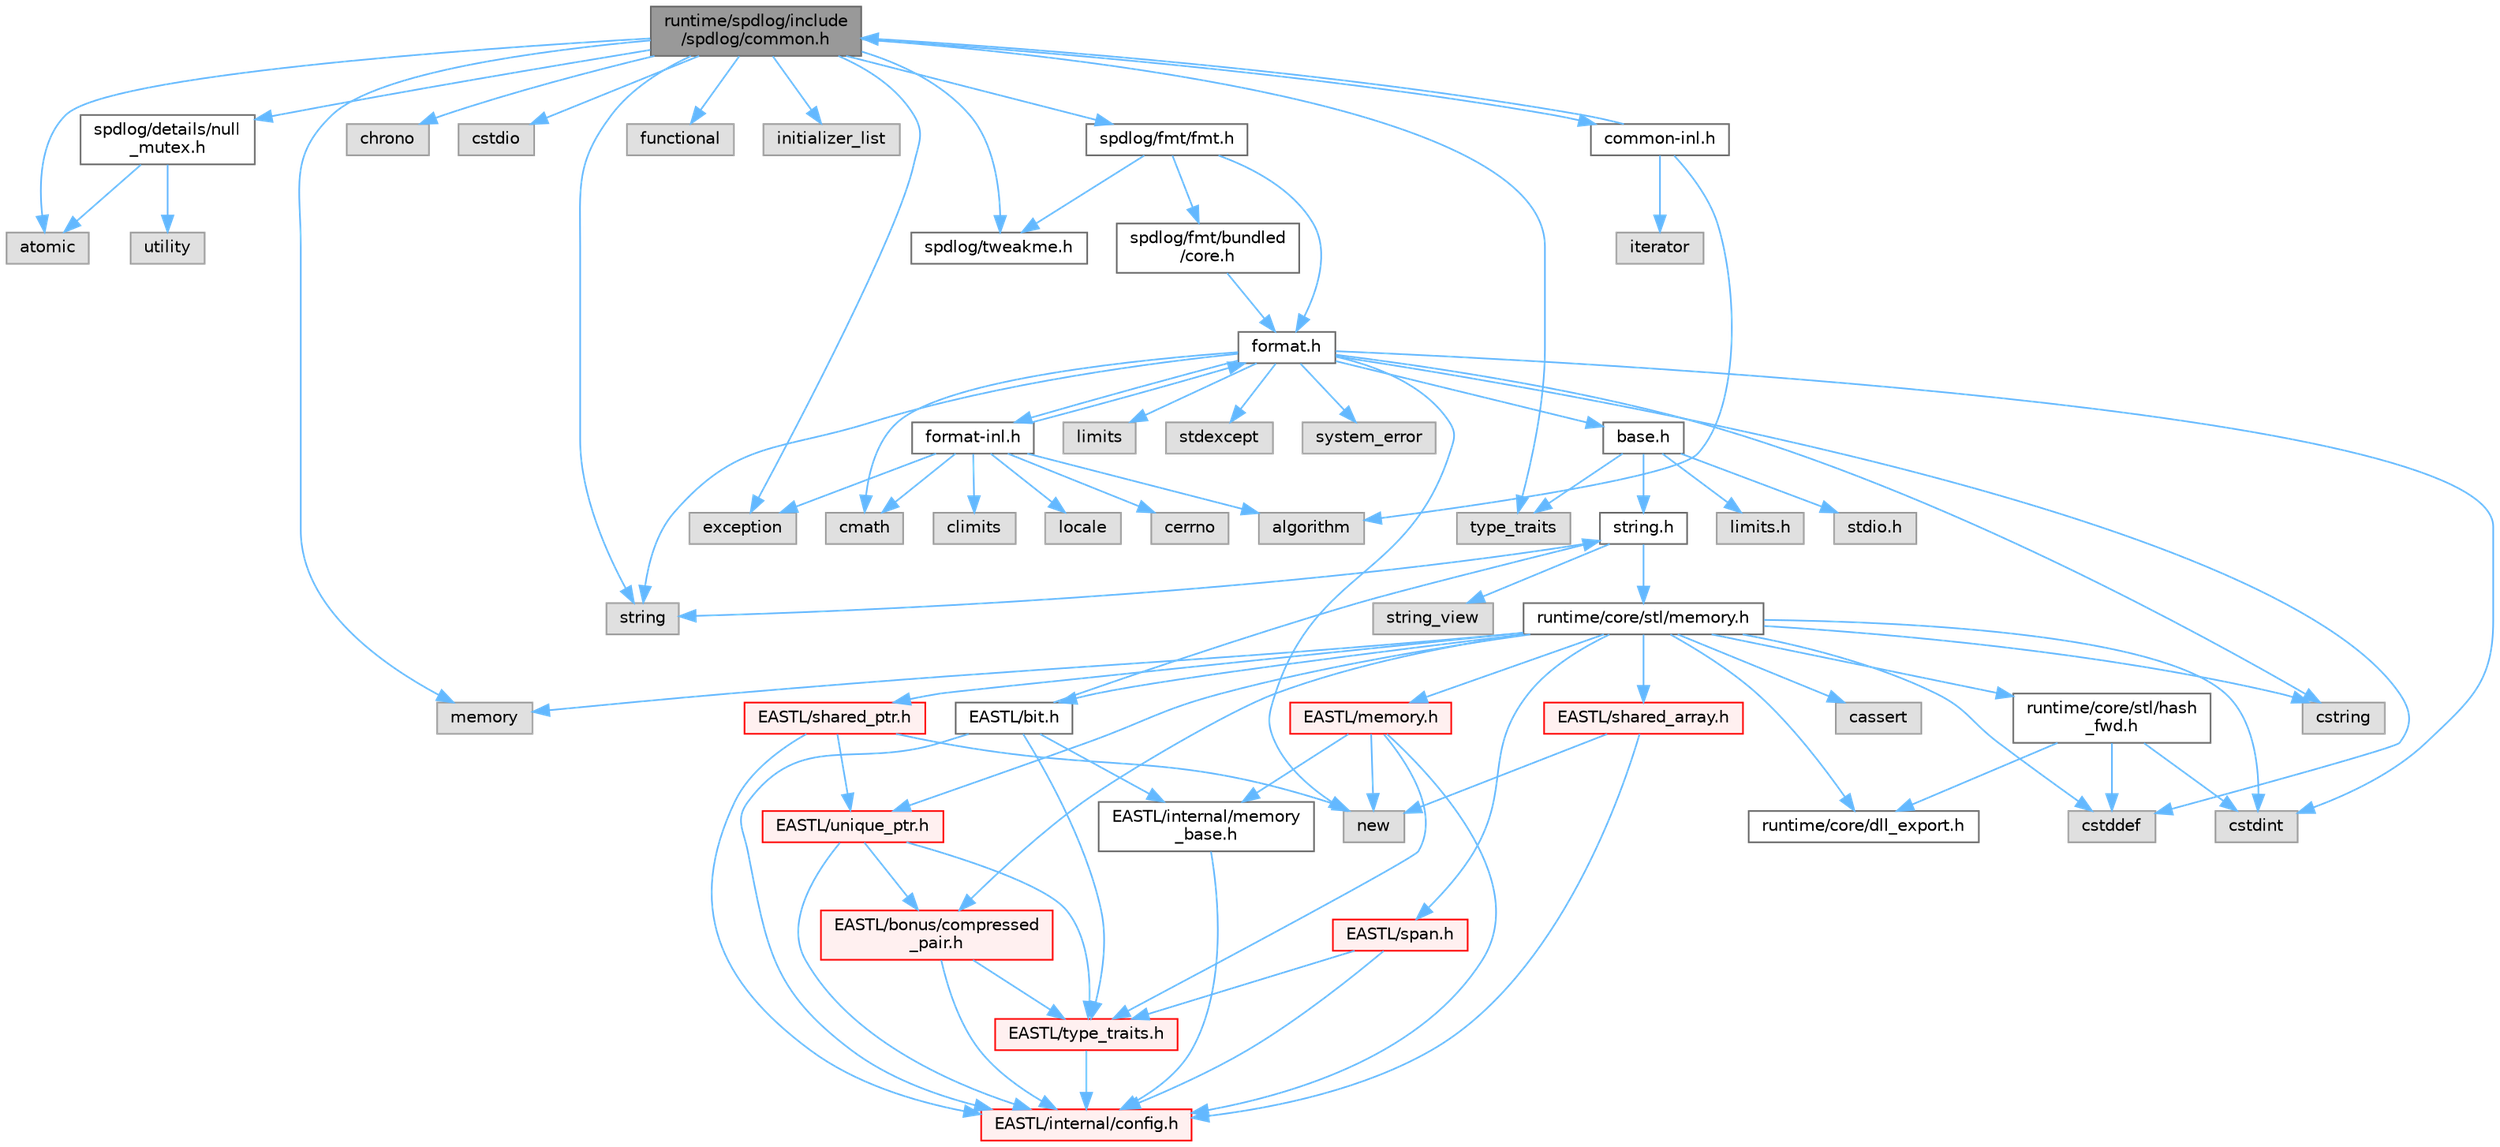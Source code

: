 digraph "runtime/spdlog/include/spdlog/common.h"
{
 // LATEX_PDF_SIZE
  bgcolor="transparent";
  edge [fontname=Helvetica,fontsize=10,labelfontname=Helvetica,labelfontsize=10];
  node [fontname=Helvetica,fontsize=10,shape=box,height=0.2,width=0.4];
  Node1 [id="Node000001",label="runtime/spdlog/include\l/spdlog/common.h",height=0.2,width=0.4,color="gray40", fillcolor="grey60", style="filled", fontcolor="black",tooltip=" "];
  Node1 -> Node2 [id="edge1_Node000001_Node000002",color="steelblue1",style="solid",tooltip=" "];
  Node2 [id="Node000002",label="spdlog/details/null\l_mutex.h",height=0.2,width=0.4,color="grey40", fillcolor="white", style="filled",URL="$runtime_2spdlog_2include_2spdlog_2details_2null__mutex_8h.html",tooltip=" "];
  Node2 -> Node3 [id="edge2_Node000002_Node000003",color="steelblue1",style="solid",tooltip=" "];
  Node3 [id="Node000003",label="atomic",height=0.2,width=0.4,color="grey60", fillcolor="#E0E0E0", style="filled",tooltip=" "];
  Node2 -> Node4 [id="edge3_Node000002_Node000004",color="steelblue1",style="solid",tooltip=" "];
  Node4 [id="Node000004",label="utility",height=0.2,width=0.4,color="grey60", fillcolor="#E0E0E0", style="filled",tooltip=" "];
  Node1 -> Node5 [id="edge4_Node000001_Node000005",color="steelblue1",style="solid",tooltip=" "];
  Node5 [id="Node000005",label="spdlog/tweakme.h",height=0.2,width=0.4,color="grey40", fillcolor="white", style="filled",URL="$tweakme_8h.html",tooltip=" "];
  Node1 -> Node3 [id="edge5_Node000001_Node000003",color="steelblue1",style="solid",tooltip=" "];
  Node1 -> Node6 [id="edge6_Node000001_Node000006",color="steelblue1",style="solid",tooltip=" "];
  Node6 [id="Node000006",label="chrono",height=0.2,width=0.4,color="grey60", fillcolor="#E0E0E0", style="filled",tooltip=" "];
  Node1 -> Node7 [id="edge7_Node000001_Node000007",color="steelblue1",style="solid",tooltip=" "];
  Node7 [id="Node000007",label="cstdio",height=0.2,width=0.4,color="grey60", fillcolor="#E0E0E0", style="filled",tooltip=" "];
  Node1 -> Node8 [id="edge8_Node000001_Node000008",color="steelblue1",style="solid",tooltip=" "];
  Node8 [id="Node000008",label="exception",height=0.2,width=0.4,color="grey60", fillcolor="#E0E0E0", style="filled",tooltip=" "];
  Node1 -> Node9 [id="edge9_Node000001_Node000009",color="steelblue1",style="solid",tooltip=" "];
  Node9 [id="Node000009",label="functional",height=0.2,width=0.4,color="grey60", fillcolor="#E0E0E0", style="filled",tooltip=" "];
  Node1 -> Node10 [id="edge10_Node000001_Node000010",color="steelblue1",style="solid",tooltip=" "];
  Node10 [id="Node000010",label="initializer_list",height=0.2,width=0.4,color="grey60", fillcolor="#E0E0E0", style="filled",tooltip=" "];
  Node1 -> Node11 [id="edge11_Node000001_Node000011",color="steelblue1",style="solid",tooltip=" "];
  Node11 [id="Node000011",label="memory",height=0.2,width=0.4,color="grey60", fillcolor="#E0E0E0", style="filled",tooltip=" "];
  Node1 -> Node12 [id="edge12_Node000001_Node000012",color="steelblue1",style="solid",tooltip=" "];
  Node12 [id="Node000012",label="string",height=0.2,width=0.4,color="grey60", fillcolor="#E0E0E0", style="filled",tooltip=" "];
  Node1 -> Node13 [id="edge13_Node000001_Node000013",color="steelblue1",style="solid",tooltip=" "];
  Node13 [id="Node000013",label="type_traits",height=0.2,width=0.4,color="grey60", fillcolor="#E0E0E0", style="filled",tooltip=" "];
  Node1 -> Node14 [id="edge14_Node000001_Node000014",color="steelblue1",style="solid",tooltip=" "];
  Node14 [id="Node000014",label="spdlog/fmt/fmt.h",height=0.2,width=0.4,color="grey40", fillcolor="white", style="filled",URL="$fmt_8h.html",tooltip=" "];
  Node14 -> Node5 [id="edge15_Node000014_Node000005",color="steelblue1",style="solid",tooltip=" "];
  Node14 -> Node15 [id="edge16_Node000014_Node000015",color="steelblue1",style="solid",tooltip=" "];
  Node15 [id="Node000015",label="spdlog/fmt/bundled\l/core.h",height=0.2,width=0.4,color="grey40", fillcolor="white", style="filled",URL="$core_8h.html",tooltip=" "];
  Node15 -> Node16 [id="edge17_Node000015_Node000016",color="steelblue1",style="solid",tooltip=" "];
  Node16 [id="Node000016",label="format.h",height=0.2,width=0.4,color="grey40", fillcolor="white", style="filled",URL="$spdlog_2include_2spdlog_2fmt_2bundled_2format_8h.html",tooltip=" "];
  Node16 -> Node17 [id="edge18_Node000016_Node000017",color="steelblue1",style="solid",tooltip=" "];
  Node17 [id="Node000017",label="base.h",height=0.2,width=0.4,color="grey40", fillcolor="white", style="filled",URL="$runtime_2spdlog_2include_2spdlog_2fmt_2bundled_2base_8h.html",tooltip=" "];
  Node17 -> Node18 [id="edge19_Node000017_Node000018",color="steelblue1",style="solid",tooltip=" "];
  Node18 [id="Node000018",label="limits.h",height=0.2,width=0.4,color="grey60", fillcolor="#E0E0E0", style="filled",tooltip=" "];
  Node17 -> Node19 [id="edge20_Node000017_Node000019",color="steelblue1",style="solid",tooltip=" "];
  Node19 [id="Node000019",label="stdio.h",height=0.2,width=0.4,color="grey60", fillcolor="#E0E0E0", style="filled",tooltip=" "];
  Node17 -> Node20 [id="edge21_Node000017_Node000020",color="steelblue1",style="solid",tooltip=" "];
  Node20 [id="Node000020",label="string.h",height=0.2,width=0.4,color="grey40", fillcolor="white", style="filled",URL="$string_8h.html",tooltip=" "];
  Node20 -> Node12 [id="edge22_Node000020_Node000012",color="steelblue1",style="solid",tooltip=" "];
  Node20 -> Node21 [id="edge23_Node000020_Node000021",color="steelblue1",style="solid",tooltip=" "];
  Node21 [id="Node000021",label="string_view",height=0.2,width=0.4,color="grey60", fillcolor="#E0E0E0", style="filled",tooltip=" "];
  Node20 -> Node22 [id="edge24_Node000020_Node000022",color="steelblue1",style="solid",tooltip=" "];
  Node22 [id="Node000022",label="runtime/core/stl/memory.h",height=0.2,width=0.4,color="grey40", fillcolor="white", style="filled",URL="$runtime_2core_2stl_2memory_8h.html",tooltip=" "];
  Node22 -> Node23 [id="edge25_Node000022_Node000023",color="steelblue1",style="solid",tooltip=" "];
  Node23 [id="Node000023",label="cstddef",height=0.2,width=0.4,color="grey60", fillcolor="#E0E0E0", style="filled",tooltip=" "];
  Node22 -> Node24 [id="edge26_Node000022_Node000024",color="steelblue1",style="solid",tooltip=" "];
  Node24 [id="Node000024",label="cstdint",height=0.2,width=0.4,color="grey60", fillcolor="#E0E0E0", style="filled",tooltip=" "];
  Node22 -> Node25 [id="edge27_Node000022_Node000025",color="steelblue1",style="solid",tooltip=" "];
  Node25 [id="Node000025",label="cassert",height=0.2,width=0.4,color="grey60", fillcolor="#E0E0E0", style="filled",tooltip=" "];
  Node22 -> Node11 [id="edge28_Node000022_Node000011",color="steelblue1",style="solid",tooltip=" "];
  Node22 -> Node26 [id="edge29_Node000022_Node000026",color="steelblue1",style="solid",tooltip=" "];
  Node26 [id="Node000026",label="cstring",height=0.2,width=0.4,color="grey60", fillcolor="#E0E0E0", style="filled",tooltip=" "];
  Node22 -> Node27 [id="edge30_Node000022_Node000027",color="steelblue1",style="solid",tooltip=" "];
  Node27 [id="Node000027",label="EASTL/bit.h",height=0.2,width=0.4,color="grey40", fillcolor="white", style="filled",URL="$bit_8h.html",tooltip=" "];
  Node27 -> Node28 [id="edge31_Node000027_Node000028",color="steelblue1",style="solid",tooltip=" "];
  Node28 [id="Node000028",label="EASTL/internal/config.h",height=0.2,width=0.4,color="red", fillcolor="#FFF0F0", style="filled",URL="$runtime_2_e_a_s_t_l_2include_2_e_a_s_t_l_2internal_2config_8h.html",tooltip=" "];
  Node27 -> Node37 [id="edge32_Node000027_Node000037",color="steelblue1",style="solid",tooltip=" "];
  Node37 [id="Node000037",label="EASTL/internal/memory\l_base.h",height=0.2,width=0.4,color="grey40", fillcolor="white", style="filled",URL="$memory__base_8h.html",tooltip=" "];
  Node37 -> Node28 [id="edge33_Node000037_Node000028",color="steelblue1",style="solid",tooltip=" "];
  Node27 -> Node38 [id="edge34_Node000027_Node000038",color="steelblue1",style="solid",tooltip=" "];
  Node38 [id="Node000038",label="EASTL/type_traits.h",height=0.2,width=0.4,color="red", fillcolor="#FFF0F0", style="filled",URL="$_e_a_s_t_l_2include_2_e_a_s_t_l_2type__traits_8h.html",tooltip=" "];
  Node38 -> Node28 [id="edge35_Node000038_Node000028",color="steelblue1",style="solid",tooltip=" "];
  Node27 -> Node20 [id="edge36_Node000027_Node000020",color="steelblue1",style="solid",tooltip=" "];
  Node22 -> Node47 [id="edge37_Node000022_Node000047",color="steelblue1",style="solid",tooltip=" "];
  Node47 [id="Node000047",label="EASTL/memory.h",height=0.2,width=0.4,color="red", fillcolor="#FFF0F0", style="filled",URL="$runtime_2_e_a_s_t_l_2include_2_e_a_s_t_l_2memory_8h.html",tooltip=" "];
  Node47 -> Node28 [id="edge38_Node000047_Node000028",color="steelblue1",style="solid",tooltip=" "];
  Node47 -> Node37 [id="edge39_Node000047_Node000037",color="steelblue1",style="solid",tooltip=" "];
  Node47 -> Node38 [id="edge40_Node000047_Node000038",color="steelblue1",style="solid",tooltip=" "];
  Node47 -> Node62 [id="edge41_Node000047_Node000062",color="steelblue1",style="solid",tooltip=" "];
  Node62 [id="Node000062",label="new",height=0.2,width=0.4,color="grey60", fillcolor="#E0E0E0", style="filled",tooltip=" "];
  Node22 -> Node74 [id="edge42_Node000022_Node000074",color="steelblue1",style="solid",tooltip=" "];
  Node74 [id="Node000074",label="EASTL/shared_array.h",height=0.2,width=0.4,color="red", fillcolor="#FFF0F0", style="filled",URL="$shared__array_8h.html",tooltip=" "];
  Node74 -> Node28 [id="edge43_Node000074_Node000028",color="steelblue1",style="solid",tooltip=" "];
  Node74 -> Node62 [id="edge44_Node000074_Node000062",color="steelblue1",style="solid",tooltip=" "];
  Node22 -> Node76 [id="edge45_Node000022_Node000076",color="steelblue1",style="solid",tooltip=" "];
  Node76 [id="Node000076",label="EASTL/unique_ptr.h",height=0.2,width=0.4,color="red", fillcolor="#FFF0F0", style="filled",URL="$unique__ptr_8h.html",tooltip=" "];
  Node76 -> Node77 [id="edge46_Node000076_Node000077",color="steelblue1",style="solid",tooltip=" "];
  Node77 [id="Node000077",label="EASTL/bonus/compressed\l_pair.h",height=0.2,width=0.4,color="red", fillcolor="#FFF0F0", style="filled",URL="$compressed__pair_8h.html",tooltip=" "];
  Node77 -> Node28 [id="edge47_Node000077_Node000028",color="steelblue1",style="solid",tooltip=" "];
  Node77 -> Node38 [id="edge48_Node000077_Node000038",color="steelblue1",style="solid",tooltip=" "];
  Node76 -> Node28 [id="edge49_Node000076_Node000028",color="steelblue1",style="solid",tooltip=" "];
  Node76 -> Node38 [id="edge50_Node000076_Node000038",color="steelblue1",style="solid",tooltip=" "];
  Node22 -> Node79 [id="edge51_Node000022_Node000079",color="steelblue1",style="solid",tooltip=" "];
  Node79 [id="Node000079",label="EASTL/shared_ptr.h",height=0.2,width=0.4,color="red", fillcolor="#FFF0F0", style="filled",URL="$shared__ptr_8h.html",tooltip=" "];
  Node79 -> Node28 [id="edge52_Node000079_Node000028",color="steelblue1",style="solid",tooltip=" "];
  Node79 -> Node76 [id="edge53_Node000079_Node000076",color="steelblue1",style="solid",tooltip=" "];
  Node79 -> Node62 [id="edge54_Node000079_Node000062",color="steelblue1",style="solid",tooltip=" "];
  Node22 -> Node159 [id="edge55_Node000022_Node000159",color="steelblue1",style="solid",tooltip=" "];
  Node159 [id="Node000159",label="EASTL/span.h",height=0.2,width=0.4,color="red", fillcolor="#FFF0F0", style="filled",URL="$span_8h.html",tooltip=" "];
  Node159 -> Node28 [id="edge56_Node000159_Node000028",color="steelblue1",style="solid",tooltip=" "];
  Node159 -> Node38 [id="edge57_Node000159_Node000038",color="steelblue1",style="solid",tooltip=" "];
  Node22 -> Node77 [id="edge58_Node000022_Node000077",color="steelblue1",style="solid",tooltip=" "];
  Node22 -> Node162 [id="edge59_Node000022_Node000162",color="steelblue1",style="solid",tooltip=" "];
  Node162 [id="Node000162",label="runtime/core/dll_export.h",height=0.2,width=0.4,color="grey40", fillcolor="white", style="filled",URL="$dll__export_8h.html",tooltip=" "];
  Node22 -> Node163 [id="edge60_Node000022_Node000163",color="steelblue1",style="solid",tooltip=" "];
  Node163 [id="Node000163",label="runtime/core/stl/hash\l_fwd.h",height=0.2,width=0.4,color="grey40", fillcolor="white", style="filled",URL="$hash__fwd_8h.html",tooltip=" "];
  Node163 -> Node23 [id="edge61_Node000163_Node000023",color="steelblue1",style="solid",tooltip=" "];
  Node163 -> Node24 [id="edge62_Node000163_Node000024",color="steelblue1",style="solid",tooltip=" "];
  Node163 -> Node162 [id="edge63_Node000163_Node000162",color="steelblue1",style="solid",tooltip=" "];
  Node17 -> Node13 [id="edge64_Node000017_Node000013",color="steelblue1",style="solid",tooltip=" "];
  Node16 -> Node164 [id="edge65_Node000016_Node000164",color="steelblue1",style="solid",tooltip=" "];
  Node164 [id="Node000164",label="cmath",height=0.2,width=0.4,color="grey60", fillcolor="#E0E0E0", style="filled",tooltip=" "];
  Node16 -> Node23 [id="edge66_Node000016_Node000023",color="steelblue1",style="solid",tooltip=" "];
  Node16 -> Node24 [id="edge67_Node000016_Node000024",color="steelblue1",style="solid",tooltip=" "];
  Node16 -> Node26 [id="edge68_Node000016_Node000026",color="steelblue1",style="solid",tooltip=" "];
  Node16 -> Node165 [id="edge69_Node000016_Node000165",color="steelblue1",style="solid",tooltip=" "];
  Node165 [id="Node000165",label="limits",height=0.2,width=0.4,color="grey60", fillcolor="#E0E0E0", style="filled",tooltip=" "];
  Node16 -> Node62 [id="edge70_Node000016_Node000062",color="steelblue1",style="solid",tooltip=" "];
  Node16 -> Node166 [id="edge71_Node000016_Node000166",color="steelblue1",style="solid",tooltip=" "];
  Node166 [id="Node000166",label="stdexcept",height=0.2,width=0.4,color="grey60", fillcolor="#E0E0E0", style="filled",tooltip=" "];
  Node16 -> Node12 [id="edge72_Node000016_Node000012",color="steelblue1",style="solid",tooltip=" "];
  Node16 -> Node167 [id="edge73_Node000016_Node000167",color="steelblue1",style="solid",tooltip=" "];
  Node167 [id="Node000167",label="system_error",height=0.2,width=0.4,color="grey60", fillcolor="#E0E0E0", style="filled",tooltip=" "];
  Node16 -> Node168 [id="edge74_Node000016_Node000168",color="steelblue1",style="solid",tooltip=" "];
  Node168 [id="Node000168",label="format-inl.h",height=0.2,width=0.4,color="grey40", fillcolor="white", style="filled",URL="$format-inl_8h.html",tooltip=" "];
  Node168 -> Node169 [id="edge75_Node000168_Node000169",color="steelblue1",style="solid",tooltip=" "];
  Node169 [id="Node000169",label="algorithm",height=0.2,width=0.4,color="grey60", fillcolor="#E0E0E0", style="filled",tooltip=" "];
  Node168 -> Node170 [id="edge76_Node000168_Node000170",color="steelblue1",style="solid",tooltip=" "];
  Node170 [id="Node000170",label="cerrno",height=0.2,width=0.4,color="grey60", fillcolor="#E0E0E0", style="filled",tooltip=" "];
  Node168 -> Node171 [id="edge77_Node000168_Node000171",color="steelblue1",style="solid",tooltip=" "];
  Node171 [id="Node000171",label="climits",height=0.2,width=0.4,color="grey60", fillcolor="#E0E0E0", style="filled",tooltip=" "];
  Node168 -> Node164 [id="edge78_Node000168_Node000164",color="steelblue1",style="solid",tooltip=" "];
  Node168 -> Node8 [id="edge79_Node000168_Node000008",color="steelblue1",style="solid",tooltip=" "];
  Node168 -> Node16 [id="edge80_Node000168_Node000016",color="steelblue1",style="solid",tooltip=" "];
  Node168 -> Node172 [id="edge81_Node000168_Node000172",color="steelblue1",style="solid",tooltip=" "];
  Node172 [id="Node000172",label="locale",height=0.2,width=0.4,color="grey60", fillcolor="#E0E0E0", style="filled",tooltip=" "];
  Node14 -> Node16 [id="edge82_Node000014_Node000016",color="steelblue1",style="solid",tooltip=" "];
  Node1 -> Node173 [id="edge83_Node000001_Node000173",color="steelblue1",style="solid",tooltip=" "];
  Node173 [id="Node000173",label="common-inl.h",height=0.2,width=0.4,color="grey40", fillcolor="white", style="filled",URL="$common-inl_8h.html",tooltip=" "];
  Node173 -> Node1 [id="edge84_Node000173_Node000001",color="steelblue1",style="solid",tooltip=" "];
  Node173 -> Node169 [id="edge85_Node000173_Node000169",color="steelblue1",style="solid",tooltip=" "];
  Node173 -> Node174 [id="edge86_Node000173_Node000174",color="steelblue1",style="solid",tooltip=" "];
  Node174 [id="Node000174",label="iterator",height=0.2,width=0.4,color="grey60", fillcolor="#E0E0E0", style="filled",tooltip=" "];
}

